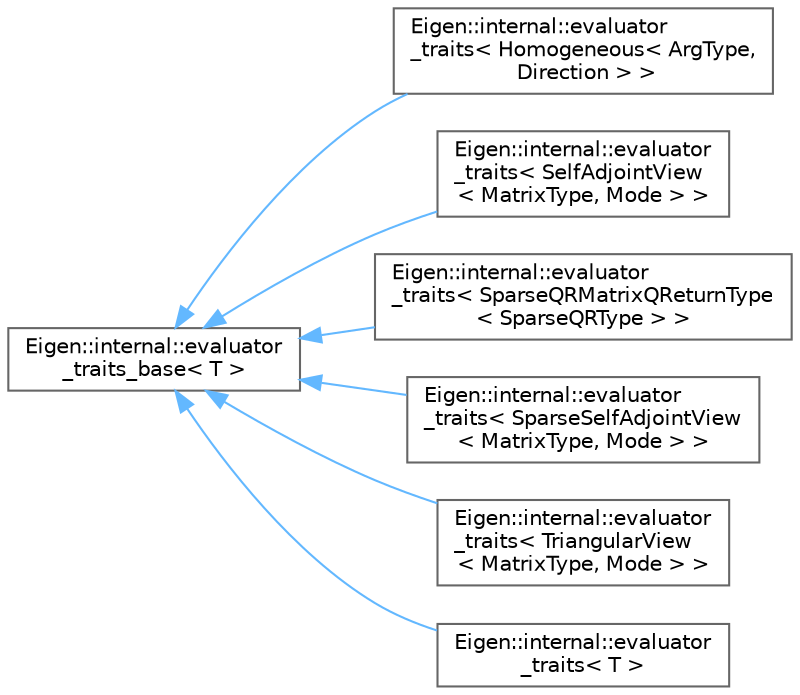 digraph "Graphical Class Hierarchy"
{
 // LATEX_PDF_SIZE
  bgcolor="transparent";
  edge [fontname=Helvetica,fontsize=10,labelfontname=Helvetica,labelfontsize=10];
  node [fontname=Helvetica,fontsize=10,shape=box,height=0.2,width=0.4];
  rankdir="LR";
  Node0 [id="Node000000",label="Eigen::internal::evaluator\l_traits_base\< T \>",height=0.2,width=0.4,color="grey40", fillcolor="white", style="filled",URL="$structEigen_1_1internal_1_1evaluator__traits__base.html",tooltip=" "];
  Node0 -> Node1 [id="edge834_Node000000_Node000001",dir="back",color="steelblue1",style="solid",tooltip=" "];
  Node1 [id="Node000001",label="Eigen::internal::evaluator\l_traits\< Homogeneous\< ArgType,\l Direction \> \>",height=0.2,width=0.4,color="grey40", fillcolor="white", style="filled",URL="$structEigen_1_1internal_1_1evaluator__traits_3_01Homogeneous_3_01ArgType_00_01Direction_01_4_01_4.html",tooltip=" "];
  Node0 -> Node2 [id="edge835_Node000000_Node000002",dir="back",color="steelblue1",style="solid",tooltip=" "];
  Node2 [id="Node000002",label="Eigen::internal::evaluator\l_traits\< SelfAdjointView\l\< MatrixType, Mode \> \>",height=0.2,width=0.4,color="grey40", fillcolor="white", style="filled",URL="$structEigen_1_1internal_1_1evaluator__traits_3_01SelfAdjointView_3_01MatrixType_00_01Mode_01_4_01_4.html",tooltip=" "];
  Node0 -> Node3 [id="edge836_Node000000_Node000003",dir="back",color="steelblue1",style="solid",tooltip=" "];
  Node3 [id="Node000003",label="Eigen::internal::evaluator\l_traits\< SparseQRMatrixQReturnType\l\< SparseQRType \> \>",height=0.2,width=0.4,color="grey40", fillcolor="white", style="filled",URL="$structEigen_1_1internal_1_1evaluator__traits_3_01SparseQRMatrixQReturnType_3_01SparseQRType_01_4_01_4.html",tooltip=" "];
  Node0 -> Node4 [id="edge837_Node000000_Node000004",dir="back",color="steelblue1",style="solid",tooltip=" "];
  Node4 [id="Node000004",label="Eigen::internal::evaluator\l_traits\< SparseSelfAdjointView\l\< MatrixType, Mode \> \>",height=0.2,width=0.4,color="grey40", fillcolor="white", style="filled",URL="$structEigen_1_1internal_1_1evaluator__traits_3_01SparseSelfAdjointView_3_01MatrixType_00_01Mode_01_4_01_4.html",tooltip=" "];
  Node0 -> Node5 [id="edge838_Node000000_Node000005",dir="back",color="steelblue1",style="solid",tooltip=" "];
  Node5 [id="Node000005",label="Eigen::internal::evaluator\l_traits\< TriangularView\l\< MatrixType, Mode \> \>",height=0.2,width=0.4,color="grey40", fillcolor="white", style="filled",URL="$structEigen_1_1internal_1_1evaluator__traits_3_01TriangularView_3_01MatrixType_00_01Mode_01_4_01_4.html",tooltip=" "];
  Node0 -> Node6 [id="edge839_Node000000_Node000006",dir="back",color="steelblue1",style="solid",tooltip=" "];
  Node6 [id="Node000006",label="Eigen::internal::evaluator\l_traits\< T \>",height=0.2,width=0.4,color="grey40", fillcolor="white", style="filled",URL="$structEigen_1_1internal_1_1evaluator__traits.html",tooltip=" "];
}

